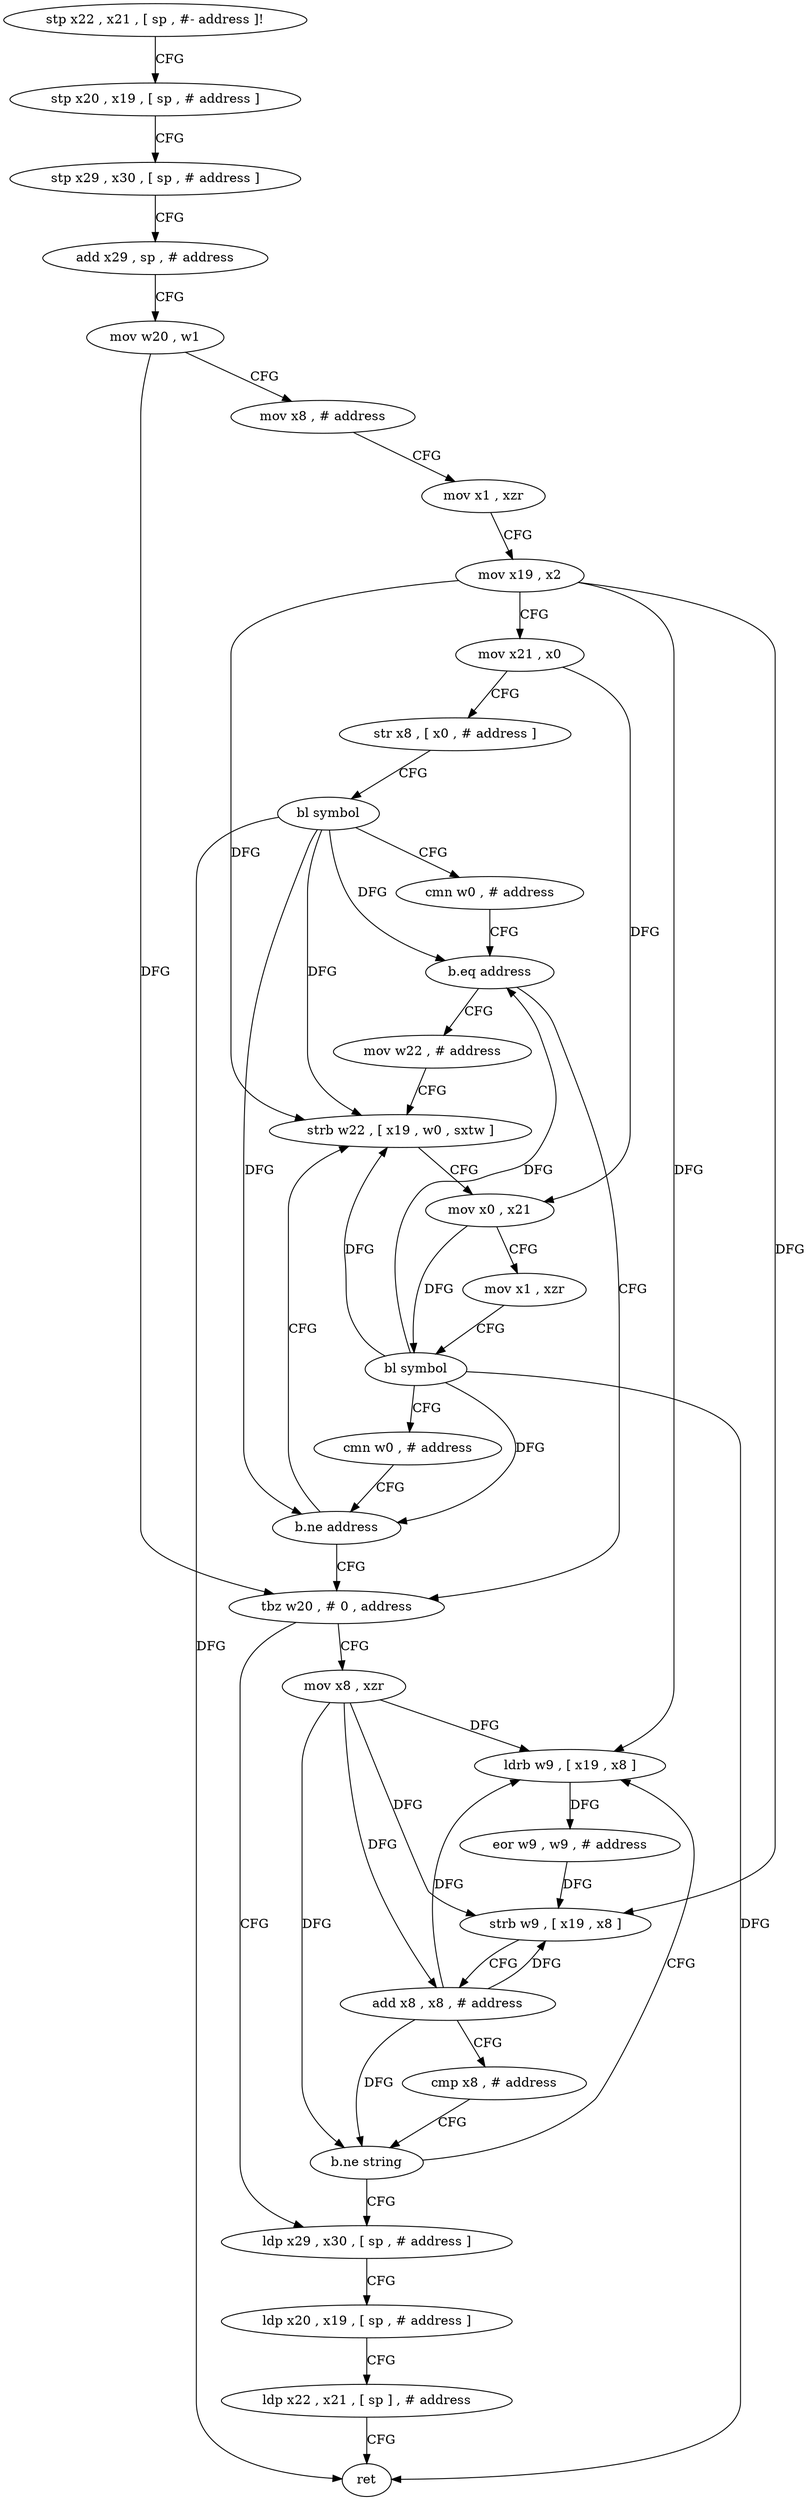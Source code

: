 digraph "func" {
"4203056" [label = "stp x22 , x21 , [ sp , #- address ]!" ]
"4203060" [label = "stp x20 , x19 , [ sp , # address ]" ]
"4203064" [label = "stp x29 , x30 , [ sp , # address ]" ]
"4203068" [label = "add x29 , sp , # address" ]
"4203072" [label = "mov w20 , w1" ]
"4203076" [label = "mov x8 , # address" ]
"4203080" [label = "mov x1 , xzr" ]
"4203084" [label = "mov x19 , x2" ]
"4203088" [label = "mov x21 , x0" ]
"4203092" [label = "str x8 , [ x0 , # address ]" ]
"4203096" [label = "bl symbol" ]
"4203100" [label = "cmn w0 , # address" ]
"4203104" [label = "b.eq address" ]
"4203136" [label = "tbz w20 , # 0 , address" ]
"4203108" [label = "mov w22 , # address" ]
"4203168" [label = "ldp x29 , x30 , [ sp , # address ]" ]
"4203140" [label = "mov x8 , xzr" ]
"4203112" [label = "strb w22 , [ x19 , w0 , sxtw ]" ]
"4203172" [label = "ldp x20 , x19 , [ sp , # address ]" ]
"4203176" [label = "ldp x22 , x21 , [ sp ] , # address" ]
"4203180" [label = "ret" ]
"4203144" [label = "ldrb w9 , [ x19 , x8 ]" ]
"4203116" [label = "mov x0 , x21" ]
"4203120" [label = "mov x1 , xzr" ]
"4203124" [label = "bl symbol" ]
"4203128" [label = "cmn w0 , # address" ]
"4203132" [label = "b.ne address" ]
"4203148" [label = "eor w9 , w9 , # address" ]
"4203152" [label = "strb w9 , [ x19 , x8 ]" ]
"4203156" [label = "add x8 , x8 , # address" ]
"4203160" [label = "cmp x8 , # address" ]
"4203164" [label = "b.ne string" ]
"4203056" -> "4203060" [ label = "CFG" ]
"4203060" -> "4203064" [ label = "CFG" ]
"4203064" -> "4203068" [ label = "CFG" ]
"4203068" -> "4203072" [ label = "CFG" ]
"4203072" -> "4203076" [ label = "CFG" ]
"4203072" -> "4203136" [ label = "DFG" ]
"4203076" -> "4203080" [ label = "CFG" ]
"4203080" -> "4203084" [ label = "CFG" ]
"4203084" -> "4203088" [ label = "CFG" ]
"4203084" -> "4203112" [ label = "DFG" ]
"4203084" -> "4203144" [ label = "DFG" ]
"4203084" -> "4203152" [ label = "DFG" ]
"4203088" -> "4203092" [ label = "CFG" ]
"4203088" -> "4203116" [ label = "DFG" ]
"4203092" -> "4203096" [ label = "CFG" ]
"4203096" -> "4203100" [ label = "CFG" ]
"4203096" -> "4203104" [ label = "DFG" ]
"4203096" -> "4203180" [ label = "DFG" ]
"4203096" -> "4203112" [ label = "DFG" ]
"4203096" -> "4203132" [ label = "DFG" ]
"4203100" -> "4203104" [ label = "CFG" ]
"4203104" -> "4203136" [ label = "CFG" ]
"4203104" -> "4203108" [ label = "CFG" ]
"4203136" -> "4203168" [ label = "CFG" ]
"4203136" -> "4203140" [ label = "CFG" ]
"4203108" -> "4203112" [ label = "CFG" ]
"4203168" -> "4203172" [ label = "CFG" ]
"4203140" -> "4203144" [ label = "DFG" ]
"4203140" -> "4203152" [ label = "DFG" ]
"4203140" -> "4203156" [ label = "DFG" ]
"4203140" -> "4203164" [ label = "DFG" ]
"4203112" -> "4203116" [ label = "CFG" ]
"4203172" -> "4203176" [ label = "CFG" ]
"4203176" -> "4203180" [ label = "CFG" ]
"4203144" -> "4203148" [ label = "DFG" ]
"4203116" -> "4203120" [ label = "CFG" ]
"4203116" -> "4203124" [ label = "DFG" ]
"4203120" -> "4203124" [ label = "CFG" ]
"4203124" -> "4203128" [ label = "CFG" ]
"4203124" -> "4203104" [ label = "DFG" ]
"4203124" -> "4203112" [ label = "DFG" ]
"4203124" -> "4203180" [ label = "DFG" ]
"4203124" -> "4203132" [ label = "DFG" ]
"4203128" -> "4203132" [ label = "CFG" ]
"4203132" -> "4203112" [ label = "CFG" ]
"4203132" -> "4203136" [ label = "CFG" ]
"4203148" -> "4203152" [ label = "DFG" ]
"4203152" -> "4203156" [ label = "CFG" ]
"4203156" -> "4203160" [ label = "CFG" ]
"4203156" -> "4203144" [ label = "DFG" ]
"4203156" -> "4203152" [ label = "DFG" ]
"4203156" -> "4203164" [ label = "DFG" ]
"4203160" -> "4203164" [ label = "CFG" ]
"4203164" -> "4203144" [ label = "CFG" ]
"4203164" -> "4203168" [ label = "CFG" ]
}
